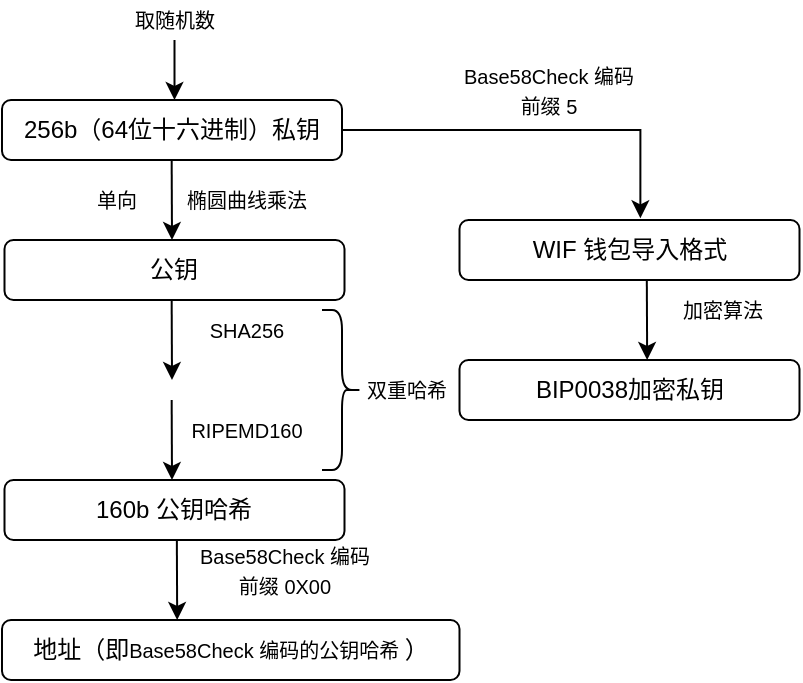<mxfile version="24.7.14">
  <diagram name="第 1 页" id="cMKsYf9ogDjdKhM5v4XI">
    <mxGraphModel dx="815" dy="1596" grid="1" gridSize="10" guides="1" tooltips="1" connect="1" arrows="1" fold="1" page="1" pageScale="1" pageWidth="827" pageHeight="1169" math="0" shadow="0">
      <root>
        <mxCell id="0" />
        <mxCell id="1" parent="0" />
        <mxCell id="RYgrCg3dzX4yA8JAuIH9-22" style="edgeStyle=orthogonalEdgeStyle;rounded=0;orthogonalLoop=1;jettySize=auto;html=1;entryX=0.532;entryY=-0.029;entryDx=0;entryDy=0;entryPerimeter=0;" edge="1" parent="1" source="RYgrCg3dzX4yA8JAuIH9-2" target="RYgrCg3dzX4yA8JAuIH9-23">
          <mxGeometry relative="1" as="geometry">
            <mxPoint x="480" y="-1055" as="targetPoint" />
          </mxGeometry>
        </mxCell>
        <mxCell id="RYgrCg3dzX4yA8JAuIH9-2" value="256b（64位十六进制）私钥" style="rounded=1;whiteSpace=wrap;html=1;" vertex="1" parent="1">
          <mxGeometry x="140" y="-1070" width="170" height="30" as="geometry" />
        </mxCell>
        <mxCell id="RYgrCg3dzX4yA8JAuIH9-3" value="" style="endArrow=classic;html=1;rounded=0;entryX=0.5;entryY=0;entryDx=0;entryDy=0;" edge="1" parent="1" source="RYgrCg3dzX4yA8JAuIH9-5">
          <mxGeometry width="50" height="50" relative="1" as="geometry">
            <mxPoint x="191.25" y="-1120" as="sourcePoint" />
            <mxPoint x="226.25" y="-1070" as="targetPoint" />
          </mxGeometry>
        </mxCell>
        <mxCell id="RYgrCg3dzX4yA8JAuIH9-5" value="&lt;font style=&quot;font-size: 10px;&quot;&gt;取随机数&lt;/font&gt;" style="text;strokeColor=none;align=center;fillColor=none;html=1;verticalAlign=middle;whiteSpace=wrap;rounded=0;" vertex="1" parent="1">
          <mxGeometry x="193.75" y="-1120" width="65" height="20" as="geometry" />
        </mxCell>
        <mxCell id="RYgrCg3dzX4yA8JAuIH9-7" value="" style="endArrow=classic;html=1;rounded=0;" edge="1" parent="1">
          <mxGeometry width="50" height="50" relative="1" as="geometry">
            <mxPoint x="224.83" y="-1040" as="sourcePoint" />
            <mxPoint x="225" y="-1000" as="targetPoint" />
          </mxGeometry>
        </mxCell>
        <mxCell id="RYgrCg3dzX4yA8JAuIH9-8" value="&lt;font style=&quot;font-size: 10px;&quot;&gt;椭圆曲线乘法&lt;/font&gt;" style="text;strokeColor=none;align=center;fillColor=none;html=1;verticalAlign=middle;whiteSpace=wrap;rounded=0;" vertex="1" parent="1">
          <mxGeometry x="230" y="-1030" width="65" height="20" as="geometry" />
        </mxCell>
        <mxCell id="RYgrCg3dzX4yA8JAuIH9-9" value="&lt;font style=&quot;font-size: 10px;&quot;&gt;单向&lt;/font&gt;" style="text;strokeColor=none;align=center;fillColor=none;html=1;verticalAlign=middle;whiteSpace=wrap;rounded=0;" vertex="1" parent="1">
          <mxGeometry x="165" y="-1030" width="65" height="20" as="geometry" />
        </mxCell>
        <mxCell id="RYgrCg3dzX4yA8JAuIH9-10" value="公钥" style="rounded=1;whiteSpace=wrap;html=1;" vertex="1" parent="1">
          <mxGeometry x="141.25" y="-1000" width="170" height="30" as="geometry" />
        </mxCell>
        <mxCell id="RYgrCg3dzX4yA8JAuIH9-11" value="" style="endArrow=classic;html=1;rounded=0;" edge="1" parent="1">
          <mxGeometry width="50" height="50" relative="1" as="geometry">
            <mxPoint x="224.83" y="-970" as="sourcePoint" />
            <mxPoint x="225" y="-930" as="targetPoint" />
          </mxGeometry>
        </mxCell>
        <mxCell id="RYgrCg3dzX4yA8JAuIH9-12" value="&lt;span style=&quot;font-size: 10px;&quot;&gt;SHA256&lt;/span&gt;" style="text;strokeColor=none;align=center;fillColor=none;html=1;verticalAlign=middle;whiteSpace=wrap;rounded=0;" vertex="1" parent="1">
          <mxGeometry x="230" y="-960" width="65" height="10" as="geometry" />
        </mxCell>
        <mxCell id="RYgrCg3dzX4yA8JAuIH9-13" value="" style="endArrow=classic;html=1;rounded=0;" edge="1" parent="1">
          <mxGeometry width="50" height="50" relative="1" as="geometry">
            <mxPoint x="224.83" y="-920" as="sourcePoint" />
            <mxPoint x="225" y="-880" as="targetPoint" />
          </mxGeometry>
        </mxCell>
        <mxCell id="RYgrCg3dzX4yA8JAuIH9-14" value="&lt;span style=&quot;font-size: 10px;&quot;&gt;RIPEMD160&lt;/span&gt;" style="text;strokeColor=none;align=center;fillColor=none;html=1;verticalAlign=middle;whiteSpace=wrap;rounded=0;" vertex="1" parent="1">
          <mxGeometry x="230" y="-910" width="65" height="10" as="geometry" />
        </mxCell>
        <mxCell id="RYgrCg3dzX4yA8JAuIH9-16" value="" style="shape=curlyBracket;whiteSpace=wrap;html=1;rounded=1;flipH=1;labelPosition=right;verticalLabelPosition=middle;align=left;verticalAlign=middle;" vertex="1" parent="1">
          <mxGeometry x="300" y="-965" width="20" height="80" as="geometry" />
        </mxCell>
        <mxCell id="RYgrCg3dzX4yA8JAuIH9-17" value="&lt;span style=&quot;font-size: 10px;&quot;&gt;双重哈希&lt;/span&gt;" style="text;strokeColor=none;align=center;fillColor=none;html=1;verticalAlign=middle;whiteSpace=wrap;rounded=0;" vertex="1" parent="1">
          <mxGeometry x="310" y="-930" width="65" height="10" as="geometry" />
        </mxCell>
        <mxCell id="RYgrCg3dzX4yA8JAuIH9-18" value="160b 公钥哈希" style="rounded=1;whiteSpace=wrap;html=1;" vertex="1" parent="1">
          <mxGeometry x="141.25" y="-880" width="170" height="30" as="geometry" />
        </mxCell>
        <mxCell id="RYgrCg3dzX4yA8JAuIH9-19" value="地址（即&lt;span style=&quot;font-size: 10px;&quot;&gt;Base58Check 编码的公钥哈希&amp;nbsp;&lt;/span&gt;）" style="rounded=1;whiteSpace=wrap;html=1;" vertex="1" parent="1">
          <mxGeometry x="140" y="-810" width="228.75" height="30" as="geometry" />
        </mxCell>
        <mxCell id="RYgrCg3dzX4yA8JAuIH9-20" value="" style="endArrow=classic;html=1;rounded=0;" edge="1" parent="1">
          <mxGeometry width="50" height="50" relative="1" as="geometry">
            <mxPoint x="227.42" y="-850" as="sourcePoint" />
            <mxPoint x="227.59" y="-810" as="targetPoint" />
          </mxGeometry>
        </mxCell>
        <mxCell id="RYgrCg3dzX4yA8JAuIH9-21" value="&lt;span style=&quot;font-size: 10px;&quot;&gt;Base58Check 编码&lt;/span&gt;&lt;div&gt;&lt;span style=&quot;font-size: 10px;&quot;&gt;前缀 0X00&lt;/span&gt;&lt;/div&gt;" style="text;strokeColor=none;align=center;fillColor=none;html=1;verticalAlign=middle;whiteSpace=wrap;rounded=0;" vertex="1" parent="1">
          <mxGeometry x="232.59" y="-840" width="97.41" height="10" as="geometry" />
        </mxCell>
        <mxCell id="RYgrCg3dzX4yA8JAuIH9-23" value="WIF 钱包导入格式" style="rounded=1;whiteSpace=wrap;html=1;" vertex="1" parent="1">
          <mxGeometry x="368.75" y="-1010" width="170" height="30" as="geometry" />
        </mxCell>
        <mxCell id="RYgrCg3dzX4yA8JAuIH9-25" value="&lt;span style=&quot;font-size: 10px;&quot;&gt;Base58Check 编码&lt;/span&gt;&lt;div&gt;&lt;span style=&quot;font-size: 10px;&quot;&gt;前缀 5&lt;/span&gt;&lt;/div&gt;" style="text;strokeColor=none;align=center;fillColor=none;html=1;verticalAlign=middle;whiteSpace=wrap;rounded=0;" vertex="1" parent="1">
          <mxGeometry x="365" y="-1080" width="97.41" height="10" as="geometry" />
        </mxCell>
        <mxCell id="RYgrCg3dzX4yA8JAuIH9-26" value="BIP0038加密私钥" style="rounded=1;whiteSpace=wrap;html=1;" vertex="1" parent="1">
          <mxGeometry x="368.75" y="-940" width="170" height="30" as="geometry" />
        </mxCell>
        <mxCell id="RYgrCg3dzX4yA8JAuIH9-27" value="" style="endArrow=classic;html=1;rounded=0;" edge="1" parent="1">
          <mxGeometry width="50" height="50" relative="1" as="geometry">
            <mxPoint x="462.41" y="-980" as="sourcePoint" />
            <mxPoint x="462.58" y="-940" as="targetPoint" />
          </mxGeometry>
        </mxCell>
        <mxCell id="RYgrCg3dzX4yA8JAuIH9-28" value="&lt;span style=&quot;font-size: 10px;&quot;&gt;加密算法&lt;/span&gt;" style="text;strokeColor=none;align=center;fillColor=none;html=1;verticalAlign=middle;whiteSpace=wrap;rounded=0;" vertex="1" parent="1">
          <mxGeometry x="467.58" y="-970" width="65" height="10" as="geometry" />
        </mxCell>
      </root>
    </mxGraphModel>
  </diagram>
</mxfile>
